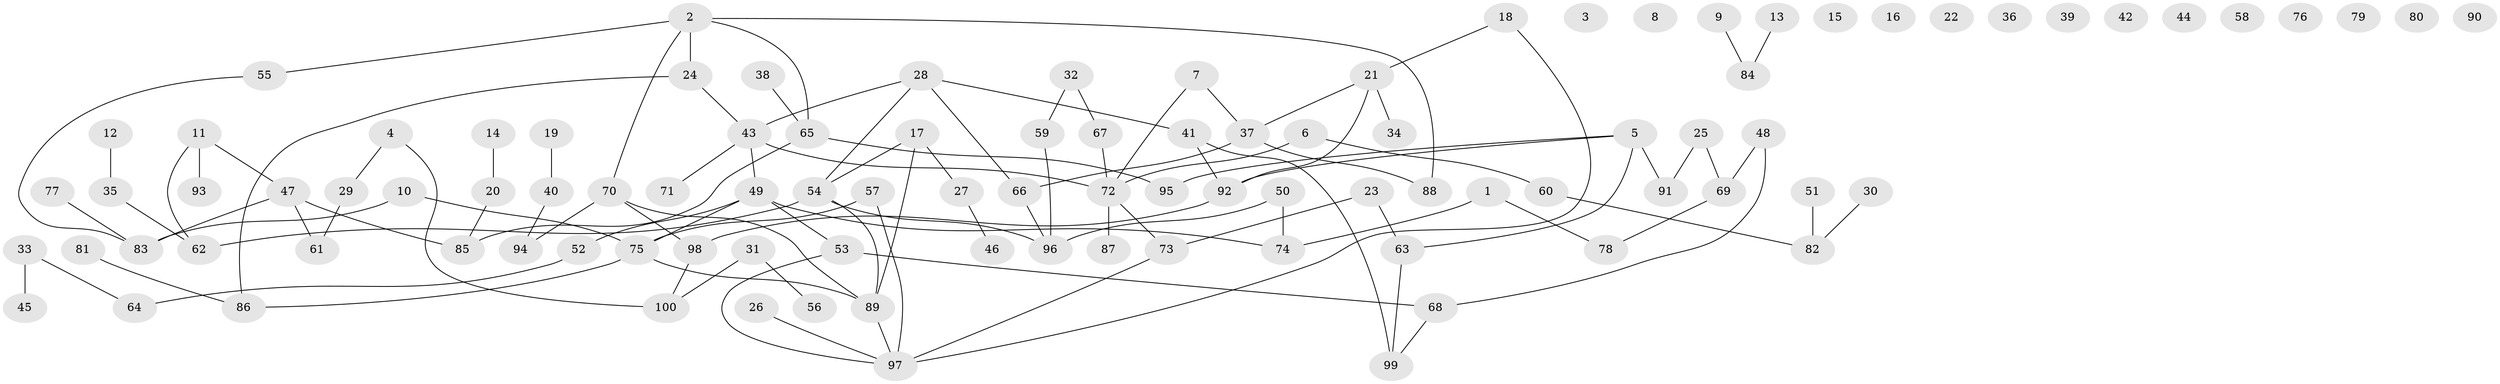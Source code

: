 // coarse degree distribution, {4: 0.25, 2: 0.25, 7: 0.125, 5: 0.125, 3: 0.125, 9: 0.0625, 1: 0.0625}
// Generated by graph-tools (version 1.1) at 2025/48/03/04/25 22:48:03]
// undirected, 100 vertices, 109 edges
graph export_dot {
  node [color=gray90,style=filled];
  1;
  2;
  3;
  4;
  5;
  6;
  7;
  8;
  9;
  10;
  11;
  12;
  13;
  14;
  15;
  16;
  17;
  18;
  19;
  20;
  21;
  22;
  23;
  24;
  25;
  26;
  27;
  28;
  29;
  30;
  31;
  32;
  33;
  34;
  35;
  36;
  37;
  38;
  39;
  40;
  41;
  42;
  43;
  44;
  45;
  46;
  47;
  48;
  49;
  50;
  51;
  52;
  53;
  54;
  55;
  56;
  57;
  58;
  59;
  60;
  61;
  62;
  63;
  64;
  65;
  66;
  67;
  68;
  69;
  70;
  71;
  72;
  73;
  74;
  75;
  76;
  77;
  78;
  79;
  80;
  81;
  82;
  83;
  84;
  85;
  86;
  87;
  88;
  89;
  90;
  91;
  92;
  93;
  94;
  95;
  96;
  97;
  98;
  99;
  100;
  1 -- 74;
  1 -- 78;
  2 -- 24;
  2 -- 55;
  2 -- 65;
  2 -- 70;
  2 -- 88;
  4 -- 29;
  4 -- 100;
  5 -- 63;
  5 -- 91;
  5 -- 92;
  5 -- 95;
  6 -- 60;
  6 -- 72;
  7 -- 37;
  7 -- 72;
  9 -- 84;
  10 -- 75;
  10 -- 83;
  11 -- 47;
  11 -- 62;
  11 -- 93;
  12 -- 35;
  13 -- 84;
  14 -- 20;
  17 -- 27;
  17 -- 54;
  17 -- 89;
  18 -- 21;
  18 -- 97;
  19 -- 40;
  20 -- 85;
  21 -- 34;
  21 -- 37;
  21 -- 92;
  23 -- 63;
  23 -- 73;
  24 -- 43;
  24 -- 86;
  25 -- 69;
  25 -- 91;
  26 -- 97;
  27 -- 46;
  28 -- 41;
  28 -- 43;
  28 -- 54;
  28 -- 66;
  29 -- 61;
  30 -- 82;
  31 -- 56;
  31 -- 100;
  32 -- 59;
  32 -- 67;
  33 -- 45;
  33 -- 64;
  35 -- 62;
  37 -- 66;
  37 -- 88;
  38 -- 65;
  40 -- 94;
  41 -- 92;
  41 -- 99;
  43 -- 49;
  43 -- 71;
  43 -- 72;
  47 -- 61;
  47 -- 83;
  47 -- 85;
  48 -- 68;
  48 -- 69;
  49 -- 52;
  49 -- 53;
  49 -- 74;
  49 -- 75;
  50 -- 74;
  50 -- 96;
  51 -- 82;
  52 -- 64;
  53 -- 68;
  53 -- 97;
  54 -- 62;
  54 -- 89;
  54 -- 96;
  55 -- 83;
  57 -- 75;
  57 -- 97;
  59 -- 96;
  60 -- 82;
  63 -- 99;
  65 -- 85;
  65 -- 95;
  66 -- 96;
  67 -- 72;
  68 -- 99;
  69 -- 78;
  70 -- 89;
  70 -- 94;
  70 -- 98;
  72 -- 73;
  72 -- 87;
  73 -- 97;
  75 -- 86;
  75 -- 89;
  77 -- 83;
  81 -- 86;
  89 -- 97;
  92 -- 98;
  98 -- 100;
}
